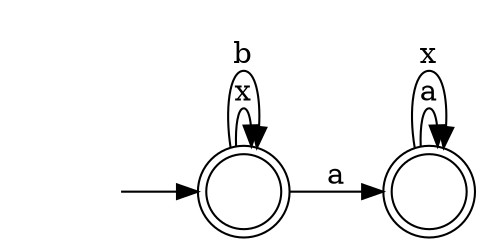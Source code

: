 digraph Automaton {
  rankdir = LR;
  0 [shape=doublecircle,label=""];
  initial [shape=plaintext,label=""];
  initial -> 0
  0 -> 1 [label="a"]
  0 -> 0 [label="x"]
  0 -> 0 [label="b"]
  1 [shape=doublecircle,label=""];
  1 -> 1 [label="a"]
  1 -> 1 [label="x"]
}
